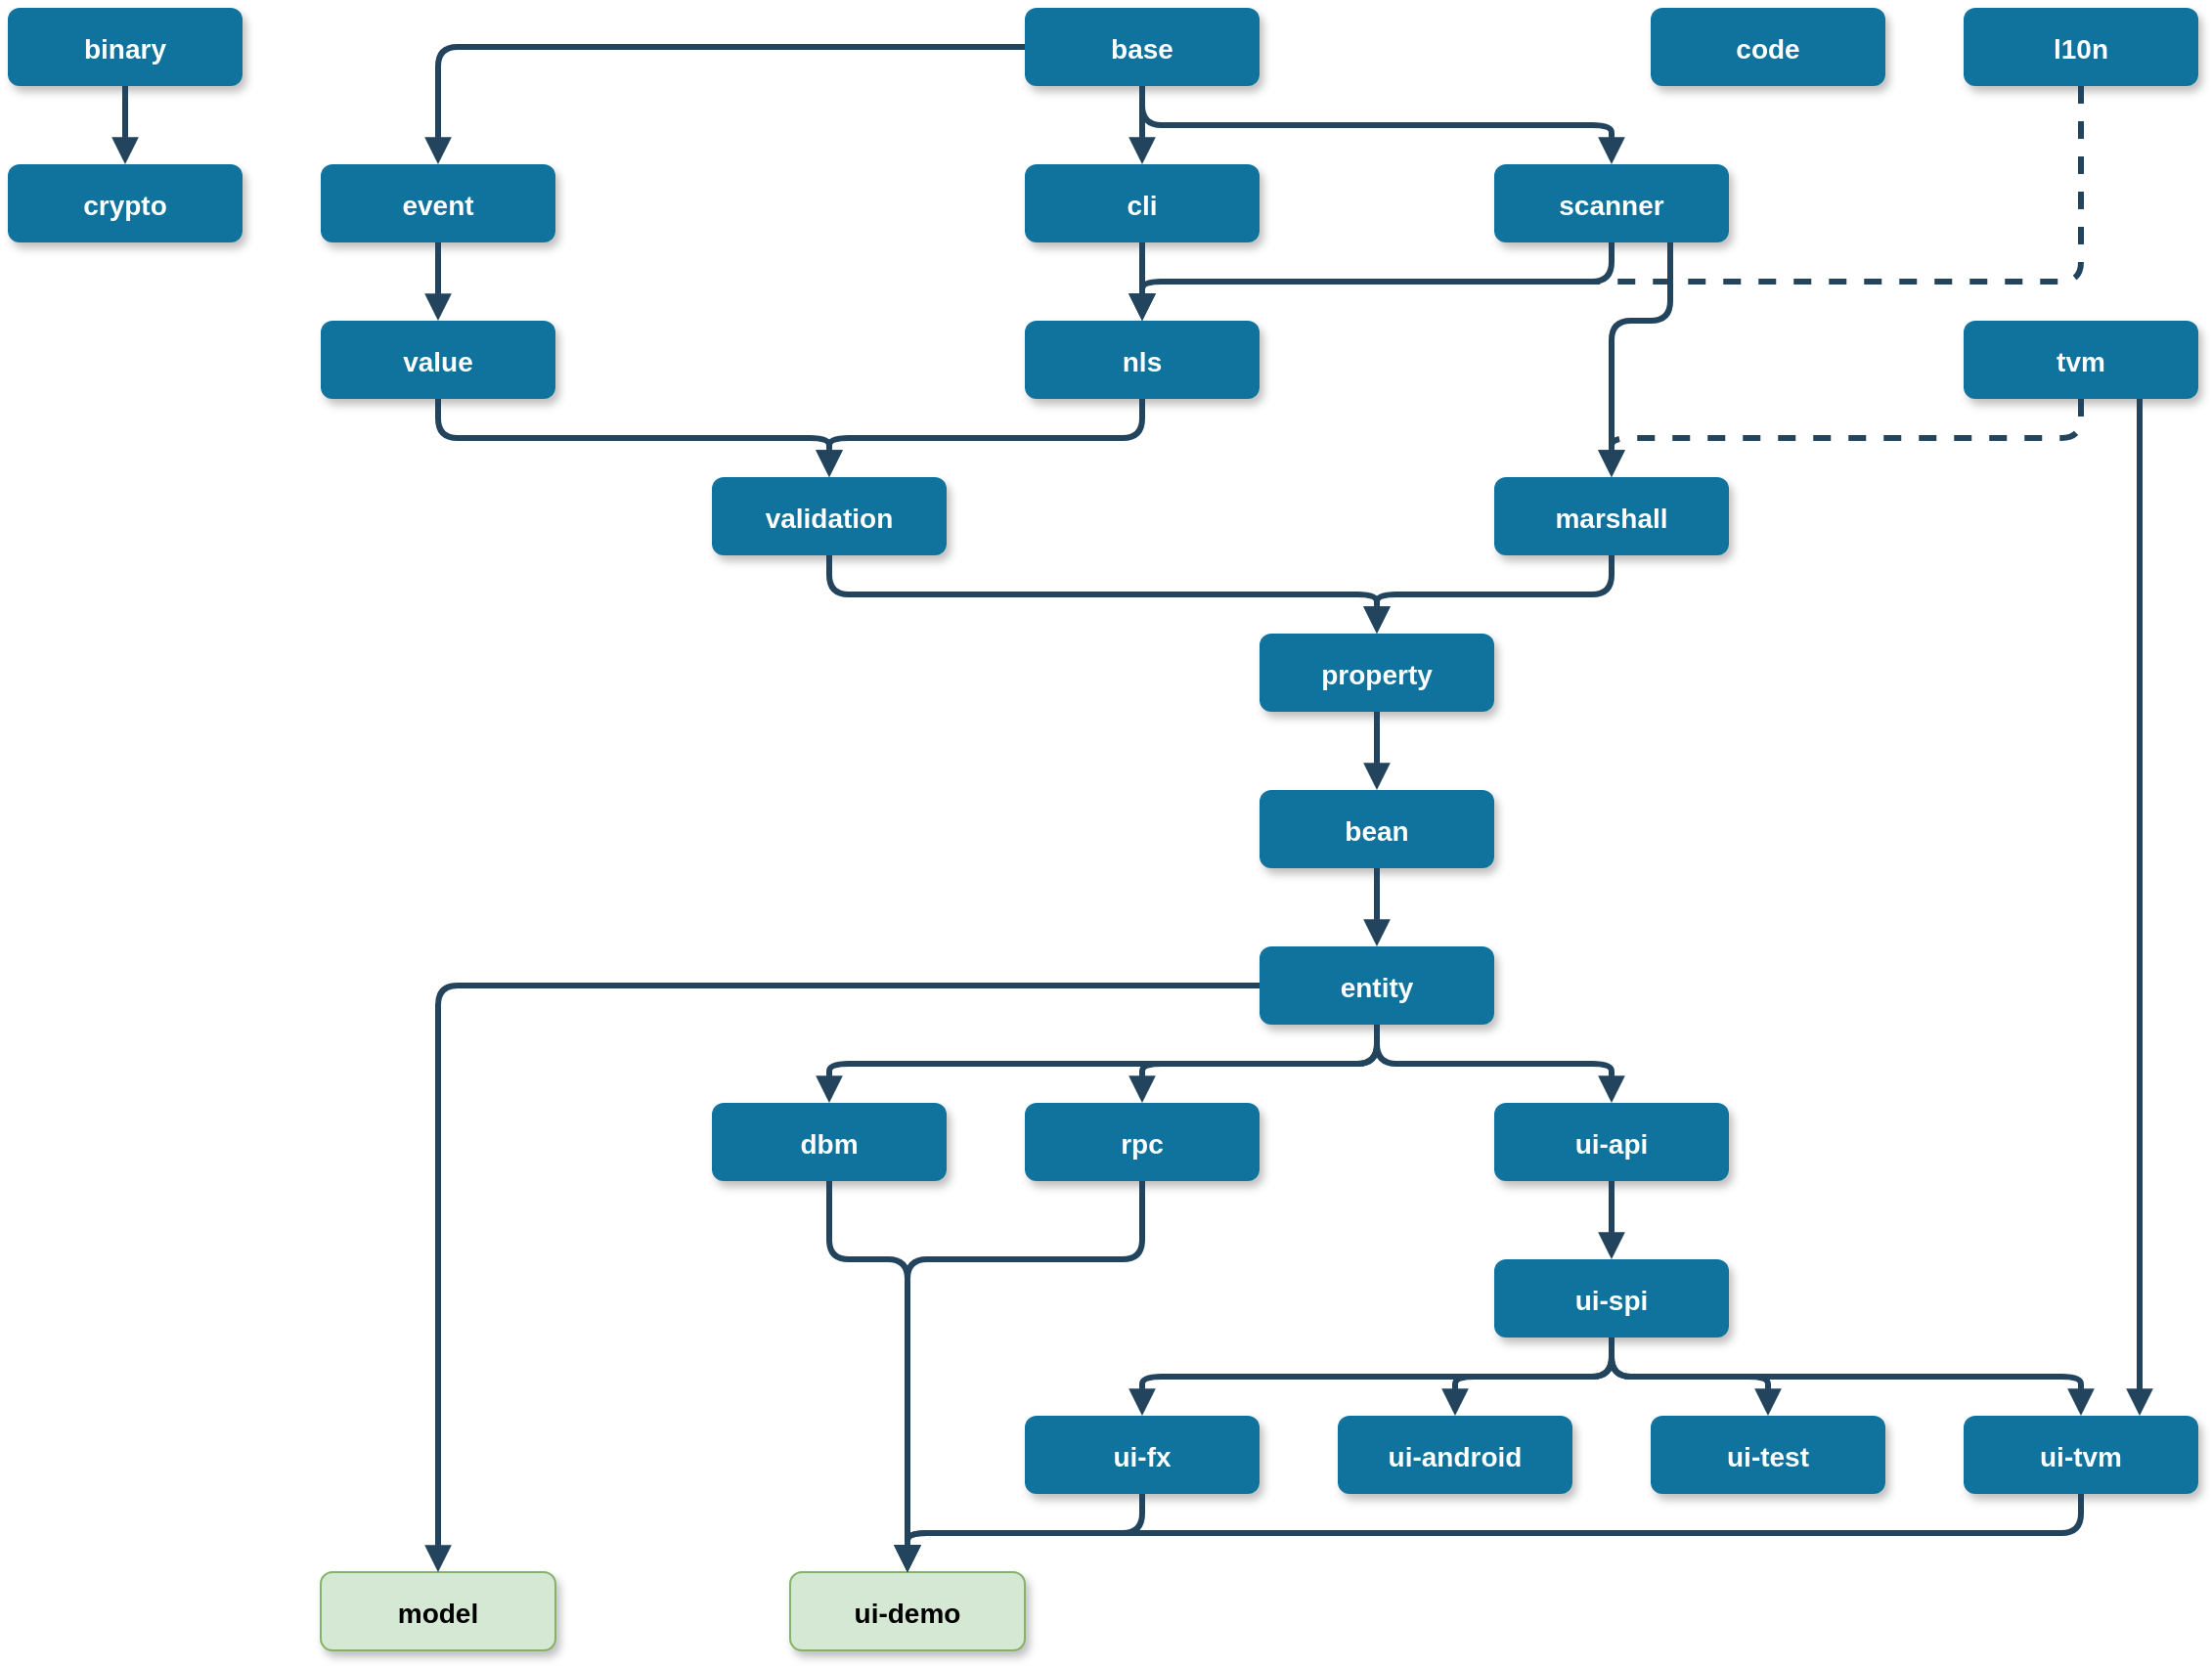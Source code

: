 <mxfile version="14.1.8" type="device"><diagram name="Dependencies" id="97916047-d0de-89f5-080d-49f4d83e522f"><mxGraphModel dx="1586" dy="1003" grid="1" gridSize="10" guides="1" tooltips="1" connect="1" arrows="1" fold="1" page="1" pageScale="1.5" pageWidth="1169" pageHeight="827" background="#ffffff" math="0" shadow="0"><root><mxCell id="0"/><mxCell id="1" parent="0"/><UserObject label="base" link="https://github.com/m-m-m/base" id="2"><mxCell style="rounded=1;fillColor=#10739E;strokeColor=none;shadow=1;gradientColor=none;fontStyle=1;fontColor=#FFFFFF;fontSize=14;" parent="1" vertex="1"><mxGeometry x="640" y="40" width="120" height="40" as="geometry"/></mxCell></UserObject><UserObject label="scanner" link="https://github.com/m-m-m/scanner" id="3"><mxCell style="rounded=1;fillColor=#10739E;strokeColor=none;shadow=1;gradientColor=none;fontStyle=1;fontColor=#FFFFFF;fontSize=14;" parent="1" vertex="1"><mxGeometry x="880" y="120" width="120" height="40" as="geometry"/></mxCell></UserObject><UserObject label="nls" link="https://github.com/m-m-m/nls" id="4"><mxCell style="rounded=1;fillColor=#10739E;strokeColor=none;shadow=1;gradientColor=none;fontStyle=1;fontColor=#FFFFFF;fontSize=14;" parent="1" vertex="1"><mxGeometry x="640" y="200" width="120" height="40" as="geometry"/></mxCell></UserObject><UserObject label="cli" link="https://github.com/m-m-m/cli" id="5"><mxCell style="rounded=1;fillColor=#10739E;strokeColor=none;shadow=1;gradientColor=none;fontStyle=1;fontColor=#FFFFFF;fontSize=14;" parent="1" vertex="1"><mxGeometry x="640" y="120" width="120" height="40" as="geometry"/></mxCell></UserObject><UserObject label="event" link="https://github.com/m-m-m/event" id="7"><mxCell style="rounded=1;fillColor=#10739E;strokeColor=none;shadow=1;gradientColor=none;fontStyle=1;fontColor=#FFFFFF;fontSize=14;" parent="1" vertex="1"><mxGeometry x="280" y="120" width="120" height="40" as="geometry"/></mxCell></UserObject><mxCell id="29" value="" style="edgeStyle=elbowEdgeStyle;elbow=vertical;strokeWidth=3;endArrow=block;endFill=1;fontStyle=1;strokeColor=#23445D;" parent="1" source="2" target="3" edge="1"><mxGeometry x="-48" y="-14.5" width="100" height="100" as="geometry"><mxPoint x="-48" y="85.5" as="sourcePoint"/><mxPoint x="52" y="-14.5" as="targetPoint"/><Array as="points"><mxPoint x="830" y="100"/></Array></mxGeometry></mxCell><mxCell id="30" value="" style="edgeStyle=elbowEdgeStyle;elbow=vertical;strokeWidth=3;endArrow=block;endFill=1;fontStyle=1;strokeColor=#23445D;exitX=0.5;exitY=1;exitDx=0;exitDy=0;" parent="1" source="2" target="5" edge="1"><mxGeometry x="-48" y="-14.5" width="100" height="100" as="geometry"><mxPoint x="-48" y="85.5" as="sourcePoint"/><mxPoint x="52" y="-14.5" as="targetPoint"/><Array as="points"/></mxGeometry></mxCell><mxCell id="31" value="" style="edgeStyle=elbowEdgeStyle;elbow=vertical;strokeWidth=3;endArrow=block;endFill=1;fontStyle=1;strokeColor=#23445D;exitX=0.5;exitY=1;exitDx=0;exitDy=0;entryX=0.5;entryY=0;entryDx=0;entryDy=0;" parent="1" source="3" target="4" edge="1"><mxGeometry x="-48" y="-14.5" width="100" height="100" as="geometry"><mxPoint x="-48" y="85.5" as="sourcePoint"/><mxPoint x="52" y="-14.5" as="targetPoint"/><Array as="points"><mxPoint x="820" y="180"/></Array></mxGeometry></mxCell><mxCell id="33" value="" style="edgeStyle=elbowEdgeStyle;elbow=vertical;strokeWidth=3;endArrow=block;endFill=1;fontStyle=1;strokeColor=#23445D;entryX=0.5;entryY=0;entryDx=0;entryDy=0;" parent="1" source="2" target="7" edge="1"><mxGeometry x="-48" y="-14.5" width="100" height="100" as="geometry"><mxPoint x="-48" y="85.5" as="sourcePoint"/><mxPoint x="52" y="-14.5" as="targetPoint"/><Array as="points"><mxPoint x="570" y="60"/><mxPoint x="350" y="55"/></Array></mxGeometry></mxCell><UserObject label="l10n" link="https://github.com/m-m-m/l10n" id="YzvvenWPOrm15iJR5Rm4-55"><mxCell style="rounded=1;fillColor=#10739E;strokeColor=none;shadow=1;gradientColor=none;fontStyle=1;fontColor=#FFFFFF;fontSize=14;" parent="1" vertex="1"><mxGeometry x="1120" y="40" width="120" height="40" as="geometry"/></mxCell></UserObject><mxCell id="YzvvenWPOrm15iJR5Rm4-56" value="" style="edgeStyle=elbowEdgeStyle;elbow=vertical;strokeWidth=3;endArrow=block;endFill=1;fontStyle=1;strokeColor=#23445D;exitX=0.5;exitY=1;exitDx=0;exitDy=0;entryX=0.5;entryY=0;entryDx=0;entryDy=0;" parent="1" source="5" target="4" edge="1"><mxGeometry x="-140" y="140.0" width="100" height="100" as="geometry"><mxPoint x="610" y="380" as="sourcePoint"/><mxPoint x="268.0" y="514.5" as="targetPoint"/><Array as="points"/></mxGeometry></mxCell><mxCell id="YzvvenWPOrm15iJR5Rm4-57" value="" style="edgeStyle=elbowEdgeStyle;elbow=vertical;strokeWidth=3;endArrow=block;endFill=1;fontStyle=1;strokeColor=#23445D;exitX=0.5;exitY=1;exitDx=0;exitDy=0;entryX=0.5;entryY=0;entryDx=0;entryDy=0;dashed=1;" parent="1" source="YzvvenWPOrm15iJR5Rm4-55" target="4" edge="1"><mxGeometry x="370" y="160.0" width="100" height="100" as="geometry"><mxPoint x="1120" y="400" as="sourcePoint"/><mxPoint x="778.0" y="534.5" as="targetPoint"/><Array as="points"><mxPoint x="760" y="180"/><mxPoint x="1060" y="220"/></Array></mxGeometry></mxCell><UserObject label="value" link="https://github.com/m-m-m/value" id="YzvvenWPOrm15iJR5Rm4-58"><mxCell style="rounded=1;fillColor=#10739E;strokeColor=none;shadow=1;gradientColor=none;fontStyle=1;fontColor=#FFFFFF;fontSize=14;" parent="1" vertex="1"><mxGeometry x="280" y="200" width="120" height="40" as="geometry"/></mxCell></UserObject><mxCell id="YzvvenWPOrm15iJR5Rm4-59" value="" style="edgeStyle=elbowEdgeStyle;elbow=vertical;strokeWidth=3;endArrow=block;endFill=1;fontStyle=1;strokeColor=#23445D;exitX=0.5;exitY=1;exitDx=0;exitDy=0;entryX=0.5;entryY=0;entryDx=0;entryDy=0;" parent="1" source="7" target="YzvvenWPOrm15iJR5Rm4-58" edge="1"><mxGeometry x="-398" y="140.0" width="100" height="100" as="geometry"><mxPoint x="352" y="240" as="sourcePoint"/><mxPoint x="610" y="320" as="targetPoint"/><Array as="points"/></mxGeometry></mxCell><UserObject label="validation" link="https://github.com/m-m-m/validation" id="YzvvenWPOrm15iJR5Rm4-60"><mxCell style="rounded=1;fillColor=#10739E;strokeColor=none;shadow=1;gradientColor=none;fontStyle=1;fontColor=#FFFFFF;fontSize=14;" parent="1" vertex="1"><mxGeometry x="480" y="280" width="120" height="40" as="geometry"/></mxCell></UserObject><mxCell id="YzvvenWPOrm15iJR5Rm4-61" value="" style="edgeStyle=elbowEdgeStyle;elbow=vertical;strokeWidth=3;endArrow=block;endFill=1;fontStyle=1;strokeColor=#23445D;entryX=0.5;entryY=0;entryDx=0;entryDy=0;exitX=0.5;exitY=1;exitDx=0;exitDy=0;" parent="1" source="4" target="YzvvenWPOrm15iJR5Rm4-60" edge="1"><mxGeometry x="150" y="420.0" width="100" height="100" as="geometry"><mxPoint x="800" y="490" as="sourcePoint"/><mxPoint x="558.0" y="537.75" as="targetPoint"/><Array as="points"><mxPoint x="630" y="260"/></Array></mxGeometry></mxCell><mxCell id="YzvvenWPOrm15iJR5Rm4-62" value="" style="edgeStyle=elbowEdgeStyle;elbow=vertical;strokeWidth=3;endArrow=block;endFill=1;fontStyle=1;strokeColor=#23445D;entryX=0.5;entryY=0;entryDx=0;entryDy=0;exitX=0.5;exitY=1;exitDx=0;exitDy=0;" parent="1" source="YzvvenWPOrm15iJR5Rm4-58" target="YzvvenWPOrm15iJR5Rm4-60" edge="1"><mxGeometry x="-230" y="410.0" width="100" height="100" as="geometry"><mxPoint x="370" y="310" as="sourcePoint"/><mxPoint x="170" y="360" as="targetPoint"/><Array as="points"><mxPoint x="450" y="260"/><mxPoint x="290" y="330"/></Array></mxGeometry></mxCell><UserObject label="marshall" link="https://github.com/m-m-m/marshall" id="YzvvenWPOrm15iJR5Rm4-63"><mxCell style="rounded=1;fillColor=#10739E;strokeColor=none;shadow=1;gradientColor=none;fontStyle=1;fontColor=#FFFFFF;fontSize=14;" parent="1" vertex="1"><mxGeometry x="880" y="280" width="120" height="40" as="geometry"/></mxCell></UserObject><mxCell id="YzvvenWPOrm15iJR5Rm4-64" value="" style="edgeStyle=elbowEdgeStyle;elbow=vertical;strokeWidth=3;endArrow=block;endFill=1;fontStyle=1;strokeColor=#23445D;exitX=0.75;exitY=1;exitDx=0;exitDy=0;entryX=0.5;entryY=0;entryDx=0;entryDy=0;" parent="1" source="3" target="YzvvenWPOrm15iJR5Rm4-63" edge="1"><mxGeometry x="-250" y="15.5" width="100" height="100" as="geometry"><mxPoint x="500" y="230" as="sourcePoint"/><mxPoint x="605" y="290" as="targetPoint"/><Array as="points"><mxPoint x="960" y="200"/></Array></mxGeometry></mxCell><UserObject label="property" link="https://github.com/m-m-m/property" id="YzvvenWPOrm15iJR5Rm4-65"><mxCell style="rounded=1;fillColor=#10739E;strokeColor=none;shadow=1;gradientColor=none;fontStyle=1;fontColor=#FFFFFF;fontSize=14;" parent="1" vertex="1"><mxGeometry x="760" y="360" width="120" height="40" as="geometry"/></mxCell></UserObject><mxCell id="YzvvenWPOrm15iJR5Rm4-66" value="" style="edgeStyle=elbowEdgeStyle;elbow=vertical;strokeWidth=3;endArrow=block;endFill=1;fontStyle=1;strokeColor=#23445D;exitX=0.5;exitY=1;exitDx=0;exitDy=0;entryX=0.5;entryY=0;entryDx=0;entryDy=0;" parent="1" source="YzvvenWPOrm15iJR5Rm4-60" target="YzvvenWPOrm15iJR5Rm4-65" edge="1"><mxGeometry x="-342" y="275.5" width="100" height="100" as="geometry"><mxPoint x="610" y="460" as="sourcePoint"/><mxPoint x="488" y="520" as="targetPoint"/><Array as="points"><mxPoint x="690" y="340"/><mxPoint x="500" y="460"/><mxPoint x="558" y="480"/></Array></mxGeometry></mxCell><mxCell id="YzvvenWPOrm15iJR5Rm4-67" value="" style="edgeStyle=elbowEdgeStyle;elbow=vertical;strokeWidth=3;endArrow=block;endFill=1;fontStyle=1;strokeColor=#23445D;exitX=0.5;exitY=1;exitDx=0;exitDy=0;entryX=0.5;entryY=0;entryDx=0;entryDy=0;" parent="1" source="YzvvenWPOrm15iJR5Rm4-63" target="YzvvenWPOrm15iJR5Rm4-65" edge="1"><mxGeometry x="-302" y="305.5" width="100" height="100" as="geometry"><mxPoint x="650" y="490" as="sourcePoint"/><mxPoint x="528" y="550" as="targetPoint"/><Array as="points"><mxPoint x="900" y="340"/></Array></mxGeometry></mxCell><UserObject label="bean" link="https://github.com/m-m-m/bean" id="YzvvenWPOrm15iJR5Rm4-68"><mxCell style="rounded=1;fillColor=#10739E;strokeColor=none;shadow=1;gradientColor=none;fontStyle=1;fontColor=#FFFFFF;fontSize=14;" parent="1" vertex="1"><mxGeometry x="760" y="440" width="120" height="40" as="geometry"/></mxCell></UserObject><UserObject label="entity" link="https://github.com/m-m-m/entity" id="YzvvenWPOrm15iJR5Rm4-69"><mxCell style="rounded=1;fillColor=#10739E;strokeColor=none;shadow=1;gradientColor=none;fontStyle=1;fontColor=#FFFFFF;fontSize=14;" parent="1" vertex="1"><mxGeometry x="760" y="520" width="120" height="40" as="geometry"/></mxCell></UserObject><mxCell id="YzvvenWPOrm15iJR5Rm4-70" value="" style="edgeStyle=elbowEdgeStyle;elbow=vertical;strokeWidth=3;endArrow=block;endFill=1;fontStyle=1;strokeColor=#23445D;exitX=0.5;exitY=1;exitDx=0;exitDy=0;entryX=0.5;entryY=0;entryDx=0;entryDy=0;" parent="1" source="YzvvenWPOrm15iJR5Rm4-65" target="YzvvenWPOrm15iJR5Rm4-68" edge="1"><mxGeometry x="-402" y="415.5" width="100" height="100" as="geometry"><mxPoint x="480" y="570" as="sourcePoint"/><mxPoint x="1050" y="440" as="targetPoint"/><Array as="points"><mxPoint x="820" y="420"/></Array></mxGeometry></mxCell><mxCell id="YzvvenWPOrm15iJR5Rm4-71" value="" style="edgeStyle=elbowEdgeStyle;elbow=vertical;strokeWidth=3;endArrow=block;endFill=1;fontStyle=1;strokeColor=#23445D;entryX=0.5;entryY=0;entryDx=0;entryDy=0;exitX=0.5;exitY=1;exitDx=0;exitDy=0;" parent="1" source="YzvvenWPOrm15iJR5Rm4-68" target="YzvvenWPOrm15iJR5Rm4-69" edge="1"><mxGeometry x="-382" y="525.5" width="100" height="100" as="geometry"><mxPoint x="850" y="510" as="sourcePoint"/><mxPoint x="460" y="680" as="targetPoint"/><Array as="points"/></mxGeometry></mxCell><UserObject label="rpc" link="https://github.com/m-m-m/rpc" id="YzvvenWPOrm15iJR5Rm4-72"><mxCell style="rounded=1;fillColor=#10739E;strokeColor=none;shadow=1;gradientColor=none;fontStyle=1;fontColor=#FFFFFF;fontSize=14;" parent="1" vertex="1"><mxGeometry x="640" y="600" width="120" height="40" as="geometry"/></mxCell></UserObject><mxCell id="YzvvenWPOrm15iJR5Rm4-73" value="" style="edgeStyle=elbowEdgeStyle;elbow=vertical;strokeWidth=3;endArrow=block;endFill=1;fontStyle=1;strokeColor=#23445D;exitX=0.5;exitY=1;exitDx=0;exitDy=0;entryX=0.5;entryY=0;entryDx=0;entryDy=0;" parent="1" source="YzvvenWPOrm15iJR5Rm4-69" target="YzvvenWPOrm15iJR5Rm4-72" edge="1"><mxGeometry x="-112" y="565.5" width="100" height="100" as="geometry"><mxPoint x="1100" y="700" as="sourcePoint"/><mxPoint x="1100" y="750" as="targetPoint"/><Array as="points"/></mxGeometry></mxCell><UserObject label="ui-api" link="https://github.com/m-m-m/ui-api" id="YzvvenWPOrm15iJR5Rm4-74"><mxCell style="rounded=1;fillColor=#10739E;strokeColor=none;shadow=1;gradientColor=none;fontStyle=1;fontColor=#FFFFFF;fontSize=14;" parent="1" vertex="1"><mxGeometry x="880" y="600" width="120" height="40" as="geometry"/></mxCell></UserObject><mxCell id="YzvvenWPOrm15iJR5Rm4-75" value="" style="edgeStyle=elbowEdgeStyle;elbow=vertical;strokeWidth=3;endArrow=block;endFill=1;fontStyle=1;strokeColor=#23445D;exitX=0.5;exitY=1;exitDx=0;exitDy=0;entryX=0.5;entryY=0;entryDx=0;entryDy=0;" parent="1" source="YzvvenWPOrm15iJR5Rm4-69" target="YzvvenWPOrm15iJR5Rm4-74" edge="1"><mxGeometry x="-262" y="595.5" width="100" height="100" as="geometry"><mxPoint x="680" y="800" as="sourcePoint"/><mxPoint x="800" y="850" as="targetPoint"/><Array as="points"/></mxGeometry></mxCell><UserObject label="ui-spi" link="https://github.com/m-m-m/ui-spi" id="YzvvenWPOrm15iJR5Rm4-76"><mxCell style="rounded=1;fillColor=#10739E;strokeColor=none;shadow=1;gradientColor=none;fontStyle=1;fontColor=#FFFFFF;fontSize=14;" parent="1" vertex="1"><mxGeometry x="880" y="680" width="120" height="40" as="geometry"/></mxCell></UserObject><mxCell id="YzvvenWPOrm15iJR5Rm4-77" value="" style="edgeStyle=elbowEdgeStyle;elbow=vertical;strokeWidth=3;endArrow=block;endFill=1;fontStyle=1;strokeColor=#23445D;entryX=0.5;entryY=0;entryDx=0;entryDy=0;" parent="1" source="YzvvenWPOrm15iJR5Rm4-74" target="YzvvenWPOrm15iJR5Rm4-76" edge="1"><mxGeometry x="-462" y="775.5" width="100" height="100" as="geometry"><mxPoint x="750" y="910" as="sourcePoint"/><mxPoint x="750" y="960" as="targetPoint"/><Array as="points"/></mxGeometry></mxCell><UserObject label="ui-fx" link="https://github.com/m-m-m/ui-fx" id="YzvvenWPOrm15iJR5Rm4-80"><mxCell style="rounded=1;fillColor=#10739E;strokeColor=none;shadow=1;gradientColor=none;fontStyle=1;fontColor=#FFFFFF;fontSize=14;" parent="1" vertex="1"><mxGeometry x="640" y="760" width="120" height="40" as="geometry"/></mxCell></UserObject><UserObject label="ui-tvm" link="https://github.com/m-m-m/ui-tvm" id="YzvvenWPOrm15iJR5Rm4-81"><mxCell style="rounded=1;fillColor=#10739E;strokeColor=none;shadow=1;gradientColor=none;fontStyle=1;fontColor=#FFFFFF;fontSize=14;" parent="1" vertex="1"><mxGeometry x="1120" y="760" width="120" height="40" as="geometry"/></mxCell></UserObject><UserObject label="ui-android" link="https://github.com/m-m-m/ui-android" id="YzvvenWPOrm15iJR5Rm4-82"><mxCell style="rounded=1;fillColor=#10739E;strokeColor=none;shadow=1;gradientColor=none;fontStyle=1;fontColor=#FFFFFF;fontSize=14;" parent="1" vertex="1"><mxGeometry x="800" y="760" width="120" height="40" as="geometry"/></mxCell></UserObject><UserObject label="ui-test" link="https://github.com/m-m-m/ui-test" id="YzvvenWPOrm15iJR5Rm4-83"><mxCell style="rounded=1;fillColor=#10739E;strokeColor=none;shadow=1;gradientColor=none;fontStyle=1;fontColor=#FFFFFF;fontSize=14;" parent="1" vertex="1"><mxGeometry x="960" y="760" width="120" height="40" as="geometry"/></mxCell></UserObject><mxCell id="YzvvenWPOrm15iJR5Rm4-84" value="" style="edgeStyle=elbowEdgeStyle;elbow=vertical;strokeWidth=3;endArrow=block;endFill=1;fontStyle=1;strokeColor=#23445D;entryX=0.5;entryY=0;entryDx=0;entryDy=0;exitX=0.5;exitY=1;exitDx=0;exitDy=0;" parent="1" source="YzvvenWPOrm15iJR5Rm4-76" target="YzvvenWPOrm15iJR5Rm4-82" edge="1"><mxGeometry x="-232.0" y="805.5" width="100" height="100" as="geometry"><mxPoint x="940" y="800" as="sourcePoint"/><mxPoint x="820.0" y="840" as="targetPoint"/><Array as="points"/></mxGeometry></mxCell><mxCell id="YzvvenWPOrm15iJR5Rm4-85" value="" style="edgeStyle=elbowEdgeStyle;elbow=vertical;strokeWidth=3;endArrow=block;endFill=1;fontStyle=1;strokeColor=#23445D;exitX=0.5;exitY=1;exitDx=0;exitDy=0;entryX=0.5;entryY=0;entryDx=0;entryDy=0;" parent="1" source="YzvvenWPOrm15iJR5Rm4-76" target="YzvvenWPOrm15iJR5Rm4-83" edge="1"><mxGeometry x="-112.0" y="785.5" width="100" height="100" as="geometry"><mxPoint x="940" y="800" as="sourcePoint"/><mxPoint x="940.0" y="820" as="targetPoint"/><Array as="points"/></mxGeometry></mxCell><mxCell id="YzvvenWPOrm15iJR5Rm4-86" value="" style="edgeStyle=elbowEdgeStyle;elbow=vertical;strokeWidth=3;endArrow=block;endFill=1;fontStyle=1;strokeColor=#23445D;exitX=0.5;exitY=1;exitDx=0;exitDy=0;" parent="1" source="YzvvenWPOrm15iJR5Rm4-76" target="YzvvenWPOrm15iJR5Rm4-81" edge="1"><mxGeometry x="-362.0" y="805.5" width="100" height="100" as="geometry"><mxPoint x="940" y="800" as="sourcePoint"/><mxPoint x="690.0" y="840" as="targetPoint"/><Array as="points"/></mxGeometry></mxCell><mxCell id="YzvvenWPOrm15iJR5Rm4-87" value="" style="edgeStyle=elbowEdgeStyle;elbow=vertical;strokeWidth=3;endArrow=block;endFill=1;fontStyle=1;strokeColor=#23445D;exitX=0.5;exitY=1;exitDx=0;exitDy=0;entryX=0.5;entryY=0;entryDx=0;entryDy=0;" parent="1" source="YzvvenWPOrm15iJR5Rm4-76" target="YzvvenWPOrm15iJR5Rm4-80" edge="1"><mxGeometry x="-412.0" y="815.5" width="100" height="100" as="geometry"><mxPoint x="940" y="800" as="sourcePoint"/><mxPoint x="640.0" y="850" as="targetPoint"/><Array as="points"/></mxGeometry></mxCell><UserObject label="tvm" link="https://github.com/m-m-m/tvm" id="YzvvenWPOrm15iJR5Rm4-88"><mxCell style="rounded=1;fillColor=#10739E;strokeColor=none;shadow=1;gradientColor=none;fontStyle=1;fontColor=#FFFFFF;fontSize=14;" parent="1" vertex="1"><mxGeometry x="1120" y="200" width="120" height="40" as="geometry"/></mxCell></UserObject><mxCell id="YzvvenWPOrm15iJR5Rm4-89" value="" style="edgeStyle=elbowEdgeStyle;elbow=vertical;strokeWidth=3;endArrow=block;endFill=1;fontStyle=1;strokeColor=#23445D;exitX=0.5;exitY=1;exitDx=0;exitDy=0;entryX=0.5;entryY=0;entryDx=0;entryDy=0;dashed=1;" parent="1" source="YzvvenWPOrm15iJR5Rm4-88" target="YzvvenWPOrm15iJR5Rm4-63" edge="1"><mxGeometry x="-80" y="185.5" width="100" height="100" as="geometry"><mxPoint x="1140" y="330" as="sourcePoint"/><mxPoint x="1110" y="450.0" as="targetPoint"/><Array as="points"><mxPoint x="1020" y="260"/></Array></mxGeometry></mxCell><mxCell id="YzvvenWPOrm15iJR5Rm4-91" value="" style="edgeStyle=elbowEdgeStyle;elbow=vertical;strokeWidth=3;endArrow=block;endFill=1;fontStyle=1;strokeColor=#23445D;exitX=0.75;exitY=1;exitDx=0;exitDy=0;entryX=0.75;entryY=0;entryDx=0;entryDy=0;" parent="1" source="YzvvenWPOrm15iJR5Rm4-88" target="YzvvenWPOrm15iJR5Rm4-81" edge="1"><mxGeometry x="8" y="715.5" width="100" height="100" as="geometry"><mxPoint x="1070" y="710" as="sourcePoint"/><mxPoint x="1310.0" y="750" as="targetPoint"/><Array as="points"><mxPoint x="1220" y="610"/></Array></mxGeometry></mxCell><UserObject label="dbm" link="https://github.com/m-m-m/dbm" id="ne56PjV0yb8BXutELTcB-34"><mxCell style="rounded=1;fillColor=#10739E;strokeColor=none;shadow=1;gradientColor=none;fontStyle=1;fontColor=#FFFFFF;fontSize=14;" vertex="1" parent="1"><mxGeometry x="480" y="600" width="120" height="40" as="geometry"/></mxCell></UserObject><mxCell id="ne56PjV0yb8BXutELTcB-35" value="" style="edgeStyle=elbowEdgeStyle;elbow=vertical;strokeWidth=3;endArrow=block;endFill=1;fontStyle=1;strokeColor=#23445D;exitX=0.5;exitY=1;exitDx=0;exitDy=0;entryX=0.5;entryY=0;entryDx=0;entryDy=0;" edge="1" parent="1" source="YzvvenWPOrm15iJR5Rm4-69" target="ne56PjV0yb8BXutELTcB-34"><mxGeometry x="-342" y="585.5" width="100" height="100" as="geometry"><mxPoint x="590" y="580" as="sourcePoint"/><mxPoint x="470" y="620" as="targetPoint"/><Array as="points"/></mxGeometry></mxCell><UserObject label="ui-demo" link="https://github.com/m-m-m/ui-demo" id="ne56PjV0yb8BXutELTcB-36"><mxCell style="rounded=1;fillColor=#d5e8d4;strokeColor=#82b366;shadow=1;fontStyle=1;fontSize=14;" vertex="1" parent="1"><mxGeometry x="520" y="840" width="120" height="40" as="geometry"/></mxCell></UserObject><mxCell id="ne56PjV0yb8BXutELTcB-37" value="" style="edgeStyle=elbowEdgeStyle;elbow=vertical;strokeWidth=3;endArrow=block;endFill=1;fontStyle=1;strokeColor=#23445D;entryX=0.5;entryY=0;entryDx=0;entryDy=0;exitX=0.5;exitY=1;exitDx=0;exitDy=0;" edge="1" parent="1" source="YzvvenWPOrm15iJR5Rm4-80" target="ne56PjV0yb8BXutELTcB-36"><mxGeometry x="-462" y="995.5" width="100" height="100" as="geometry"><mxPoint x="700" y="910" as="sourcePoint"/><mxPoint x="420" y="1010" as="targetPoint"/><Array as="points"/></mxGeometry></mxCell><mxCell id="ne56PjV0yb8BXutELTcB-38" value="" style="edgeStyle=elbowEdgeStyle;elbow=vertical;strokeWidth=3;endArrow=block;endFill=1;fontStyle=1;strokeColor=#23445D;entryX=0.5;entryY=0;entryDx=0;entryDy=0;" edge="1" parent="1" source="YzvvenWPOrm15iJR5Rm4-81" target="ne56PjV0yb8BXutELTcB-36"><mxGeometry x="-382" y="955.5" width="100" height="100" as="geometry"><mxPoint x="780" y="930" as="sourcePoint"/><mxPoint x="500" y="970" as="targetPoint"/><Array as="points"/></mxGeometry></mxCell><mxCell id="ne56PjV0yb8BXutELTcB-39" value="" style="edgeStyle=elbowEdgeStyle;elbow=vertical;strokeWidth=3;endArrow=block;endFill=1;fontStyle=1;strokeColor=#23445D;exitX=0.5;exitY=1;exitDx=0;exitDy=0;entryX=0.5;entryY=0;entryDx=0;entryDy=0;" edge="1" parent="1" source="YzvvenWPOrm15iJR5Rm4-72" target="ne56PjV0yb8BXutELTcB-36"><mxGeometry x="-682" y="875.5" width="100" height="100" as="geometry"><mxPoint x="480" y="850" as="sourcePoint"/><mxPoint x="200" y="890" as="targetPoint"/><Array as="points"><mxPoint x="640" y="680"/></Array></mxGeometry></mxCell><mxCell id="ne56PjV0yb8BXutELTcB-40" value="" style="edgeStyle=elbowEdgeStyle;elbow=vertical;strokeWidth=3;endArrow=block;endFill=1;fontStyle=1;strokeColor=#23445D;exitX=0.5;exitY=1;exitDx=0;exitDy=0;entryX=0.5;entryY=0;entryDx=0;entryDy=0;" edge="1" parent="1" source="ne56PjV0yb8BXutELTcB-34" target="ne56PjV0yb8BXutELTcB-36"><mxGeometry x="-692" y="865.5" width="100" height="100" as="geometry"><mxPoint x="470" y="840" as="sourcePoint"/><mxPoint x="190" y="880" as="targetPoint"/><Array as="points"><mxPoint x="570" y="680"/></Array></mxGeometry></mxCell><UserObject label="model" link="https://github.com/m-m-m/model" id="ne56PjV0yb8BXutELTcB-41"><mxCell style="rounded=1;fillColor=#d5e8d4;strokeColor=#82b366;shadow=1;fontStyle=1;fontSize=14;" vertex="1" parent="1"><mxGeometry x="280" y="840" width="120" height="40" as="geometry"/></mxCell></UserObject><mxCell id="ne56PjV0yb8BXutELTcB-42" value="" style="edgeStyle=elbowEdgeStyle;elbow=vertical;strokeWidth=3;endArrow=block;endFill=1;fontStyle=1;strokeColor=#23445D;exitX=0;exitY=0.5;exitDx=0;exitDy=0;entryX=0.5;entryY=0;entryDx=0;entryDy=0;" edge="1" parent="1" source="YzvvenWPOrm15iJR5Rm4-69" target="ne56PjV0yb8BXutELTcB-41"><mxGeometry x="-852" y="985.5" width="100" height="100" as="geometry"><mxPoint x="380" y="760" as="sourcePoint"/><mxPoint x="420" y="1080" as="targetPoint"/><Array as="points"><mxPoint x="560" y="540"/></Array></mxGeometry></mxCell><UserObject label="binary" link="https://github.com/m-m-m/binary" id="ne56PjV0yb8BXutELTcB-43"><mxCell style="rounded=1;fillColor=#10739E;strokeColor=none;shadow=1;gradientColor=none;fontStyle=1;fontColor=#FFFFFF;fontSize=14;" vertex="1" parent="1"><mxGeometry x="120" y="40" width="120" height="40" as="geometry"/></mxCell></UserObject><UserObject label="crypto" link="https://github.com/m-m-m/crypto" id="ne56PjV0yb8BXutELTcB-44"><mxCell style="rounded=1;fillColor=#10739E;strokeColor=none;shadow=1;gradientColor=none;fontStyle=1;fontColor=#FFFFFF;fontSize=14;" vertex="1" parent="1"><mxGeometry x="120" y="120" width="120" height="40" as="geometry"/></mxCell></UserObject><mxCell id="ne56PjV0yb8BXutELTcB-45" value="" style="edgeStyle=elbowEdgeStyle;elbow=vertical;strokeWidth=3;endArrow=block;endFill=1;fontStyle=1;strokeColor=#23445D;exitX=0.5;exitY=1;exitDx=0;exitDy=0;entryX=0.5;entryY=0;entryDx=0;entryDy=0;" edge="1" parent="1" source="ne56PjV0yb8BXutELTcB-43" target="ne56PjV0yb8BXutELTcB-44"><mxGeometry x="-1042" y="115.5" width="100" height="100" as="geometry"><mxPoint x="180" y="100" as="sourcePoint"/><mxPoint x="150" y="100" as="targetPoint"/><Array as="points"/></mxGeometry></mxCell><UserObject label="code" link="https://github.com/m-m-m/code" id="ne56PjV0yb8BXutELTcB-46"><mxCell style="rounded=1;fillColor=#10739E;strokeColor=none;shadow=1;gradientColor=none;fontStyle=1;fontColor=#FFFFFF;fontSize=14;" vertex="1" parent="1"><mxGeometry x="960" y="40" width="120" height="40" as="geometry"/></mxCell></UserObject></root></mxGraphModel></diagram></mxfile>